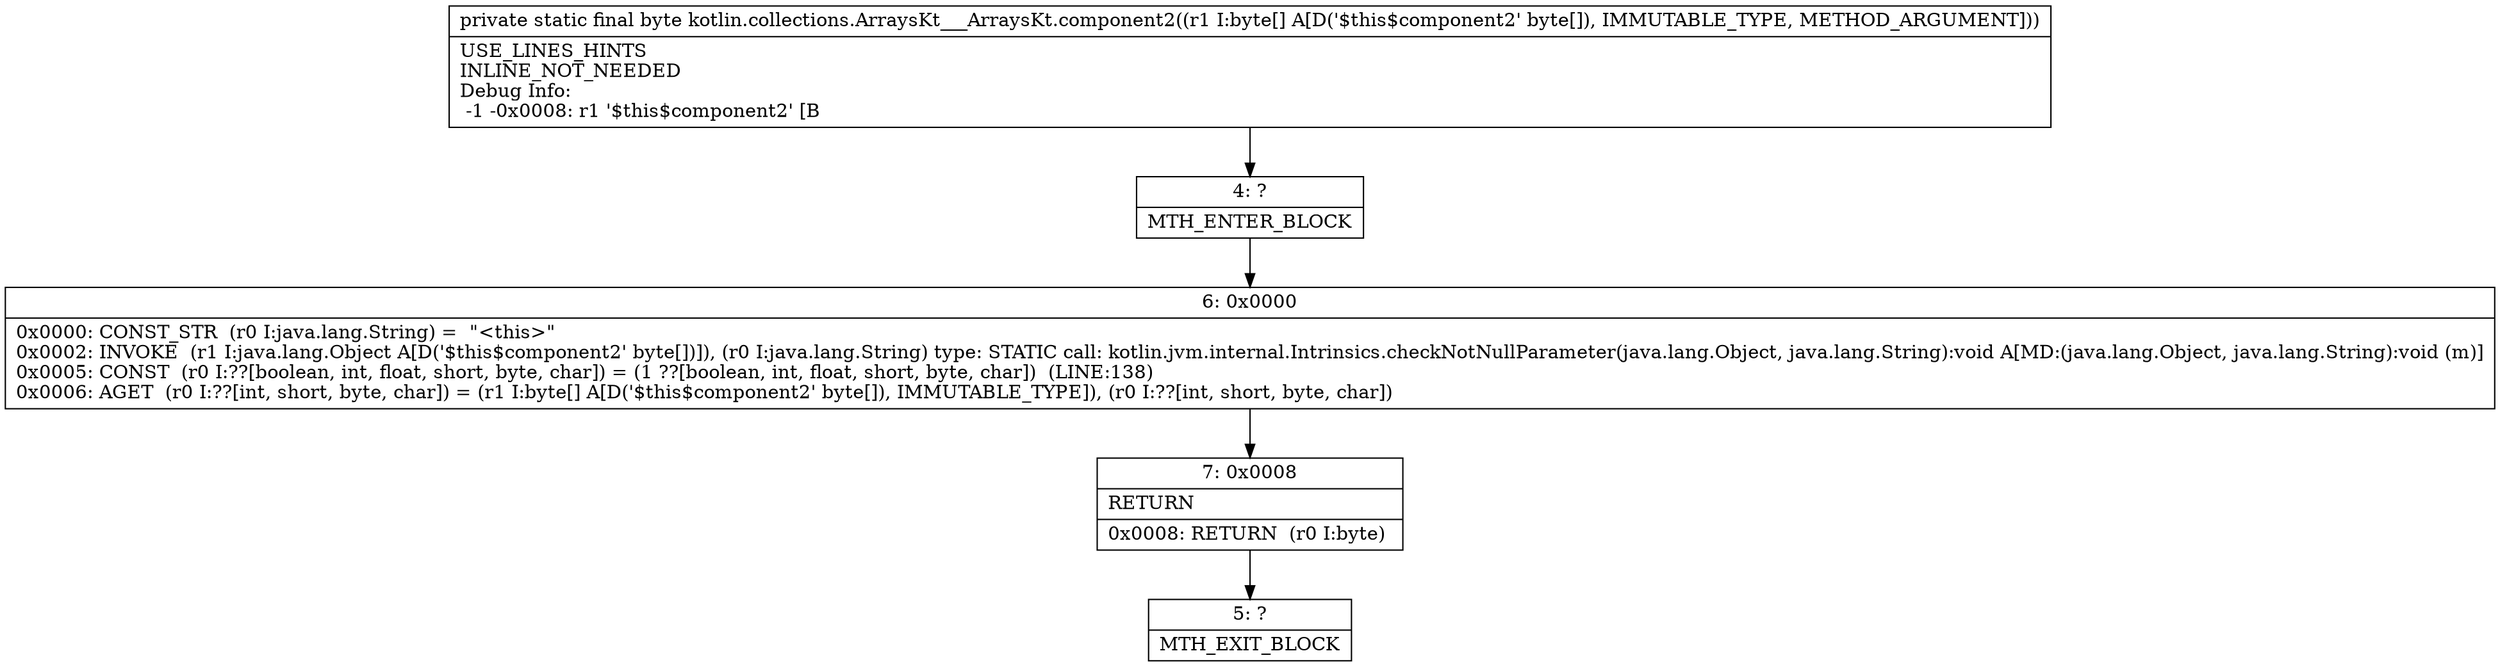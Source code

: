 digraph "CFG forkotlin.collections.ArraysKt___ArraysKt.component2([B)B" {
Node_4 [shape=record,label="{4\:\ ?|MTH_ENTER_BLOCK\l}"];
Node_6 [shape=record,label="{6\:\ 0x0000|0x0000: CONST_STR  (r0 I:java.lang.String) =  \"\<this\>\" \l0x0002: INVOKE  (r1 I:java.lang.Object A[D('$this$component2' byte[])]), (r0 I:java.lang.String) type: STATIC call: kotlin.jvm.internal.Intrinsics.checkNotNullParameter(java.lang.Object, java.lang.String):void A[MD:(java.lang.Object, java.lang.String):void (m)]\l0x0005: CONST  (r0 I:??[boolean, int, float, short, byte, char]) = (1 ??[boolean, int, float, short, byte, char])  (LINE:138)\l0x0006: AGET  (r0 I:??[int, short, byte, char]) = (r1 I:byte[] A[D('$this$component2' byte[]), IMMUTABLE_TYPE]), (r0 I:??[int, short, byte, char]) \l}"];
Node_7 [shape=record,label="{7\:\ 0x0008|RETURN\l|0x0008: RETURN  (r0 I:byte) \l}"];
Node_5 [shape=record,label="{5\:\ ?|MTH_EXIT_BLOCK\l}"];
MethodNode[shape=record,label="{private static final byte kotlin.collections.ArraysKt___ArraysKt.component2((r1 I:byte[] A[D('$this$component2' byte[]), IMMUTABLE_TYPE, METHOD_ARGUMENT]))  | USE_LINES_HINTS\lINLINE_NOT_NEEDED\lDebug Info:\l  \-1 \-0x0008: r1 '$this$component2' [B\l}"];
MethodNode -> Node_4;Node_4 -> Node_6;
Node_6 -> Node_7;
Node_7 -> Node_5;
}

